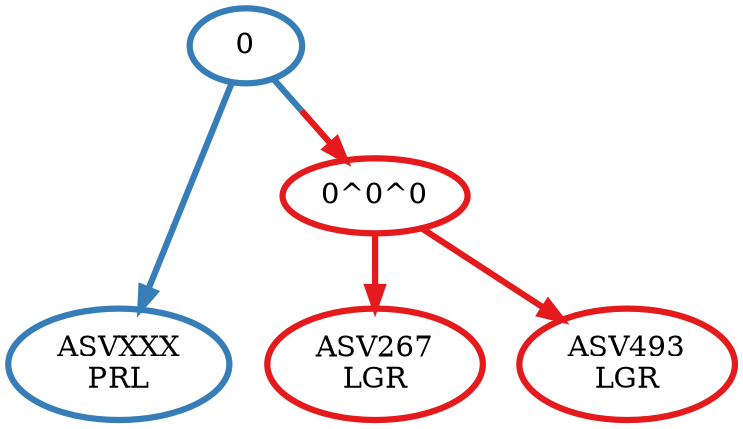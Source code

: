 digraph T {
	{
		rank=same
		4 [penwidth=3,colorscheme=set19,color=2,label="ASVXXX\nPRL"]
		3 [penwidth=3,colorscheme=set19,color=1,label="ASV267\nLGR"]
		2 [penwidth=3,colorscheme=set19,color=1,label="ASV493\nLGR"]
	}
	1 [penwidth=3,colorscheme=set19,color=1,label="0^0^0"]
	0 [penwidth=3,colorscheme=set19,color=2,label="0"]
	1 -> 3 [penwidth=3,colorscheme=set19,color=1]
	1 -> 2 [penwidth=3,colorscheme=set19,color=1]
	0 -> 4 [penwidth=3,colorscheme=set19,color=2]
	0 -> 1 [penwidth=3,colorscheme=set19,color="2;0.5:1"]
}
